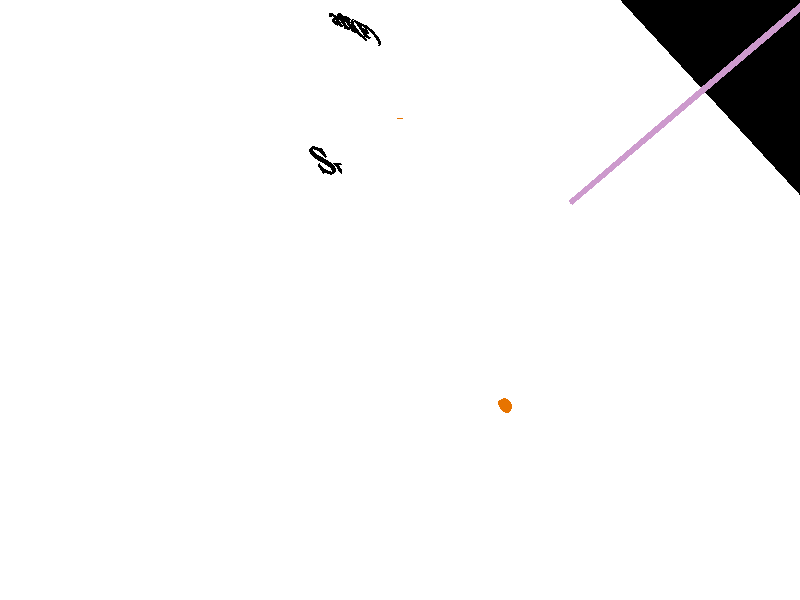 #version 3.6;

#include "colors.inc"
#include "transforms.inc"

#macro v_equal(v1,v2) ((v1.x=v2.x)&(v1.y=v2.y)&(v1.z=v2.z)) #end

#macro disp_edge(edge, col)
   #if(!v_equal(verts[edges[edge][0]], verts[edges[edge][1]]) )
      cylinder{verts[edges[edge][0]] verts[edges[edge][1]] edge_sz
         texture { edge_tex }
      }
   #end
#end

// Display values
   // Size (or radius) of elements
   #declare vert_sz = 0.0237764; // 0.0237764
   #declare edge_sz = 0.01; // 0.0158509

   // Colour of elements (used to set up default textures
   #declare vert_col = <0.901961, 0.45098, 0, 0>;
   #declare edge_col = <0.8, 0.6, 0.8, 0>; // <0.8, 0.6, 0.8, 0>

   // Texture of elements
   #declare vert_tex=texture{ pigment{ rgbt vert_col}}
   #declare edge_tex=texture{ pigment{ rgbt edge_col}}

// Array of vertex coordinates
#declare num_verts = 9;
#declare verts = array [num_verts] {
    <0,0,1>,
    <0,0,-1>,
    <1,0,0>,
    <cos(2*pi/5), sin(2*pi/5), 0>,
    <cos(4*pi/5), sin(4*pi/5), 0>,
    <cos(6*pi/5), sin(6*pi/5), 0>,
    <cos(8*pi/5), sin(8*pi/5), 0>,
    <0.3955909, 0.2874136, 0.3955909>,
    <0,0,0>
}

// Array of edge indexes
#declare num_edges = 15;
#declare edges = array [num_edges][2] {
   {0, 2},
   {0, 3},
   {0, 4},
   {0, 5},
   {0, 6},
   {1, 2},
   {1, 3},
   {1, 4},
   {1, 5},
   {1, 6},
   {2, 3},
   {3, 4},
   {4, 5},
   {5, 6},
   {6, 2},
}

   #declare i=0;
   #while (i<num_verts)
      sphere{ verts[i] vert_sz texture { vert_tex } }
      #declare i=i+1;
      #end

// Display edge elements
   #declare i=0;
   #while (i<num_edges)
      disp_edge(i, edge_col)
      #declare i=i+1;
      #end
  cylinder{<0,0,0> <1.97795447, 1.437068, 1.97795447>
    edge_sz texture { edge_tex }
  }

// Extra object
   sphere{<0,0,0> 1 texture{ pigment{color White filter 0.8 }}} 
   disc {verts[7] verts[7] 0.78 0.77 texture{ pigment{ color White } finish { diffuse 1.0}}}
   text { ttf "timrom.ttf" "c" 0.1, 0
       pigment { White }
       rotate 102.8*x
       translate -0.54*x -0.25*z 
       scale 0.18
       rotate <0,0,clock>
   }
   union {
   text { ttf "timrom.ttf" "aff(F)" 0.06, 0
       scale 0.16
       translate .66963*x + y
   }
   text { ttf "timrom.ttf" "S" 0.05, 0
       translate -0.5*x
       scale 0.16 }
   text { ttf "timrom.ttf" "F" 0.06, 0
       translate -0.2*y 
       scale 0.1 }
   translate -.66963*x + .4*y - .001*z
   rotate 128*x
   //rotate 90*y
   //Point_At_Trans(verts[7])
   rotate -54*z
   translate verts[7]
   pigment { Black } finish { diffuse 1.0 }
   }
  /* polygon{ 4, <1/2 - 3/2*cos(2*pi/5), -3/2 * sin(2*pi/5), 2>
               <-1.5 + 1/2*cos(2*pi/5), sin(2*pi/5)/2, 2>
               <2*cos(2*pi/5), 2*sin(2*pi/5), -1>
               <2, 0, -1>
               texture {
                   finish { ambient 1 diffuse 0 }
                   pigment { White }
               }
           }*/
   plane { verts[7] vlength(verts[7]) texture { pigment { color rgb <1,1,1> } } }

background {color <0,0,0,1>}
// Max Trace Level (10), increase if black areas appear when using transparency
global_settings{max_trace_level 10
                assumed_gamma 2.2 }

  camera { location <0,2.7,0.5>
           sky <0,0,1>
           look_at <0,0,0.22>
           rotate   <0,0,clock>
         }

   light_source {<0, 3, 1> color <1,1,1> shadowless rotate <0,0,clock> }
